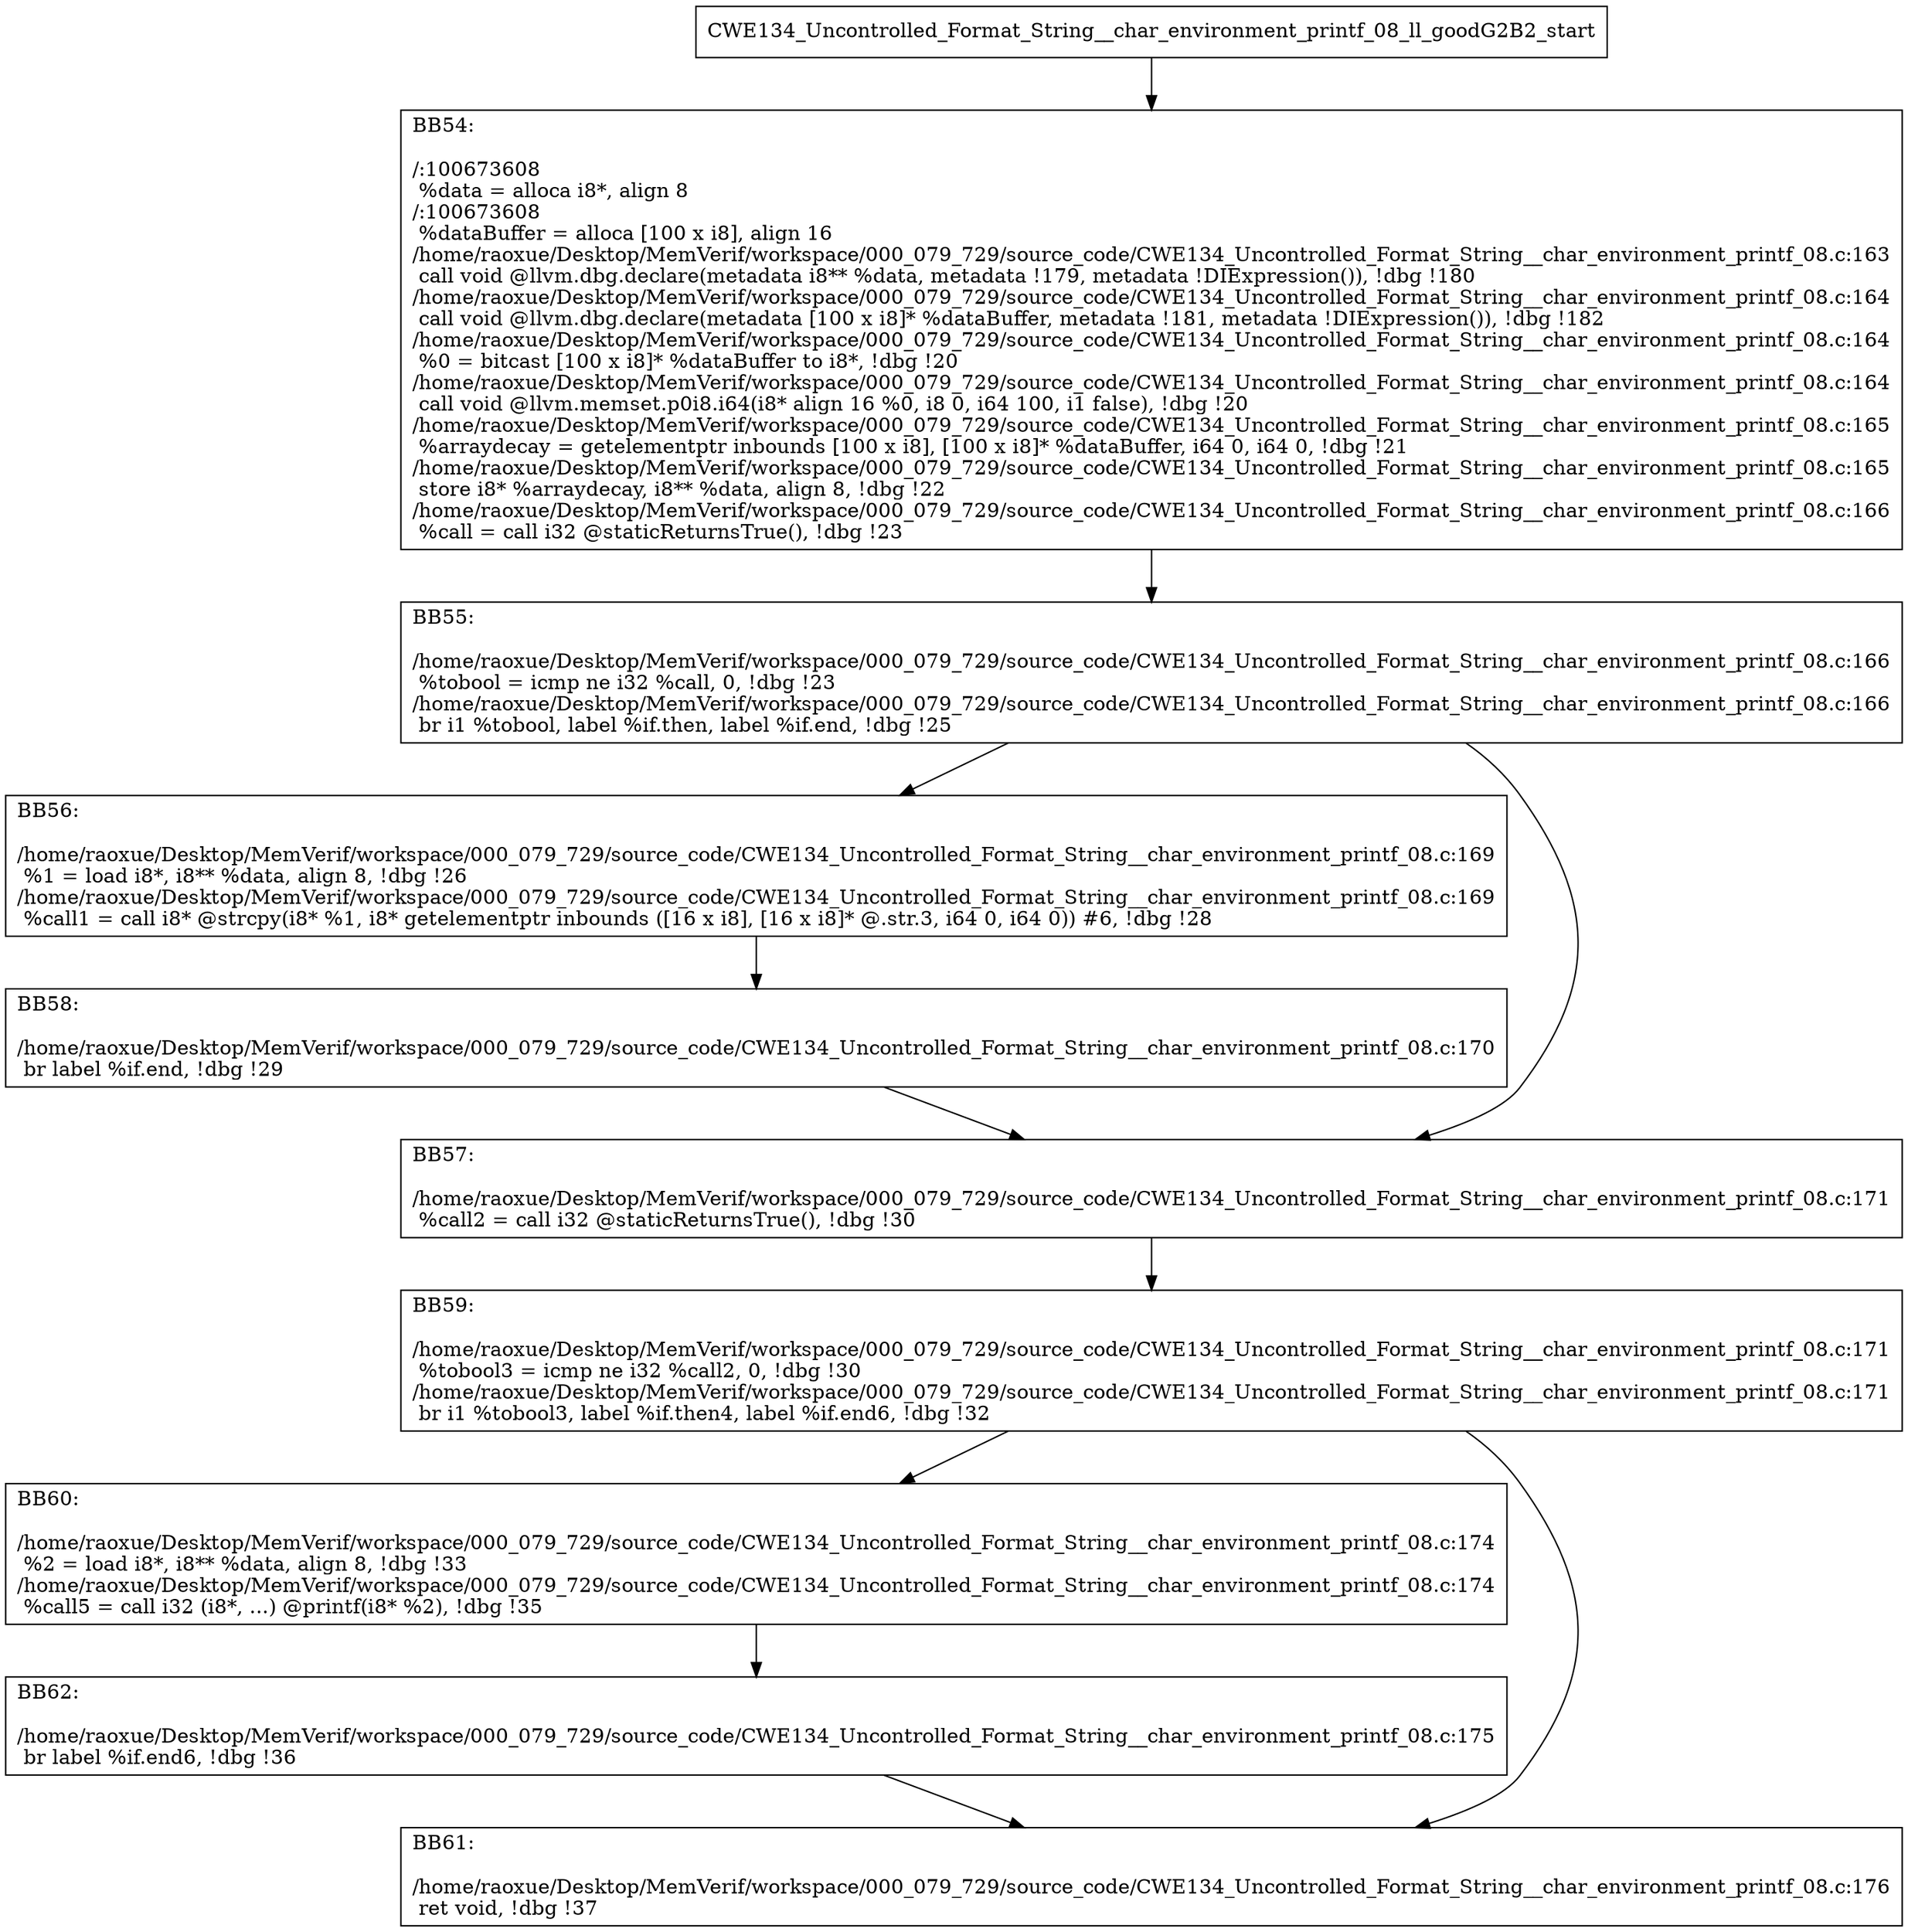 digraph "CFG for'CWE134_Uncontrolled_Format_String__char_environment_printf_08_ll_goodG2B2' function" {
	BBCWE134_Uncontrolled_Format_String__char_environment_printf_08_ll_goodG2B2_start[shape=record,label="{CWE134_Uncontrolled_Format_String__char_environment_printf_08_ll_goodG2B2_start}"];
	BBCWE134_Uncontrolled_Format_String__char_environment_printf_08_ll_goodG2B2_start-> CWE134_Uncontrolled_Format_String__char_environment_printf_08_ll_goodG2B2BB54;
	CWE134_Uncontrolled_Format_String__char_environment_printf_08_ll_goodG2B2BB54 [shape=record, label="{BB54:\l\l/:100673608\l
  %data = alloca i8*, align 8\l
/:100673608\l
  %dataBuffer = alloca [100 x i8], align 16\l
/home/raoxue/Desktop/MemVerif/workspace/000_079_729/source_code/CWE134_Uncontrolled_Format_String__char_environment_printf_08.c:163\l
  call void @llvm.dbg.declare(metadata i8** %data, metadata !179, metadata !DIExpression()), !dbg !180\l
/home/raoxue/Desktop/MemVerif/workspace/000_079_729/source_code/CWE134_Uncontrolled_Format_String__char_environment_printf_08.c:164\l
  call void @llvm.dbg.declare(metadata [100 x i8]* %dataBuffer, metadata !181, metadata !DIExpression()), !dbg !182\l
/home/raoxue/Desktop/MemVerif/workspace/000_079_729/source_code/CWE134_Uncontrolled_Format_String__char_environment_printf_08.c:164\l
  %0 = bitcast [100 x i8]* %dataBuffer to i8*, !dbg !20\l
/home/raoxue/Desktop/MemVerif/workspace/000_079_729/source_code/CWE134_Uncontrolled_Format_String__char_environment_printf_08.c:164\l
  call void @llvm.memset.p0i8.i64(i8* align 16 %0, i8 0, i64 100, i1 false), !dbg !20\l
/home/raoxue/Desktop/MemVerif/workspace/000_079_729/source_code/CWE134_Uncontrolled_Format_String__char_environment_printf_08.c:165\l
  %arraydecay = getelementptr inbounds [100 x i8], [100 x i8]* %dataBuffer, i64 0, i64 0, !dbg !21\l
/home/raoxue/Desktop/MemVerif/workspace/000_079_729/source_code/CWE134_Uncontrolled_Format_String__char_environment_printf_08.c:165\l
  store i8* %arraydecay, i8** %data, align 8, !dbg !22\l
/home/raoxue/Desktop/MemVerif/workspace/000_079_729/source_code/CWE134_Uncontrolled_Format_String__char_environment_printf_08.c:166\l
  %call = call i32 @staticReturnsTrue(), !dbg !23\l
}"];
	CWE134_Uncontrolled_Format_String__char_environment_printf_08_ll_goodG2B2BB54-> CWE134_Uncontrolled_Format_String__char_environment_printf_08_ll_goodG2B2BB55;
	CWE134_Uncontrolled_Format_String__char_environment_printf_08_ll_goodG2B2BB55 [shape=record, label="{BB55:\l\l/home/raoxue/Desktop/MemVerif/workspace/000_079_729/source_code/CWE134_Uncontrolled_Format_String__char_environment_printf_08.c:166\l
  %tobool = icmp ne i32 %call, 0, !dbg !23\l
/home/raoxue/Desktop/MemVerif/workspace/000_079_729/source_code/CWE134_Uncontrolled_Format_String__char_environment_printf_08.c:166\l
  br i1 %tobool, label %if.then, label %if.end, !dbg !25\l
}"];
	CWE134_Uncontrolled_Format_String__char_environment_printf_08_ll_goodG2B2BB55-> CWE134_Uncontrolled_Format_String__char_environment_printf_08_ll_goodG2B2BB56;
	CWE134_Uncontrolled_Format_String__char_environment_printf_08_ll_goodG2B2BB55-> CWE134_Uncontrolled_Format_String__char_environment_printf_08_ll_goodG2B2BB57;
	CWE134_Uncontrolled_Format_String__char_environment_printf_08_ll_goodG2B2BB56 [shape=record, label="{BB56:\l\l/home/raoxue/Desktop/MemVerif/workspace/000_079_729/source_code/CWE134_Uncontrolled_Format_String__char_environment_printf_08.c:169\l
  %1 = load i8*, i8** %data, align 8, !dbg !26\l
/home/raoxue/Desktop/MemVerif/workspace/000_079_729/source_code/CWE134_Uncontrolled_Format_String__char_environment_printf_08.c:169\l
  %call1 = call i8* @strcpy(i8* %1, i8* getelementptr inbounds ([16 x i8], [16 x i8]* @.str.3, i64 0, i64 0)) #6, !dbg !28\l
}"];
	CWE134_Uncontrolled_Format_String__char_environment_printf_08_ll_goodG2B2BB56-> CWE134_Uncontrolled_Format_String__char_environment_printf_08_ll_goodG2B2BB58;
	CWE134_Uncontrolled_Format_String__char_environment_printf_08_ll_goodG2B2BB58 [shape=record, label="{BB58:\l\l/home/raoxue/Desktop/MemVerif/workspace/000_079_729/source_code/CWE134_Uncontrolled_Format_String__char_environment_printf_08.c:170\l
  br label %if.end, !dbg !29\l
}"];
	CWE134_Uncontrolled_Format_String__char_environment_printf_08_ll_goodG2B2BB58-> CWE134_Uncontrolled_Format_String__char_environment_printf_08_ll_goodG2B2BB57;
	CWE134_Uncontrolled_Format_String__char_environment_printf_08_ll_goodG2B2BB57 [shape=record, label="{BB57:\l\l/home/raoxue/Desktop/MemVerif/workspace/000_079_729/source_code/CWE134_Uncontrolled_Format_String__char_environment_printf_08.c:171\l
  %call2 = call i32 @staticReturnsTrue(), !dbg !30\l
}"];
	CWE134_Uncontrolled_Format_String__char_environment_printf_08_ll_goodG2B2BB57-> CWE134_Uncontrolled_Format_String__char_environment_printf_08_ll_goodG2B2BB59;
	CWE134_Uncontrolled_Format_String__char_environment_printf_08_ll_goodG2B2BB59 [shape=record, label="{BB59:\l\l/home/raoxue/Desktop/MemVerif/workspace/000_079_729/source_code/CWE134_Uncontrolled_Format_String__char_environment_printf_08.c:171\l
  %tobool3 = icmp ne i32 %call2, 0, !dbg !30\l
/home/raoxue/Desktop/MemVerif/workspace/000_079_729/source_code/CWE134_Uncontrolled_Format_String__char_environment_printf_08.c:171\l
  br i1 %tobool3, label %if.then4, label %if.end6, !dbg !32\l
}"];
	CWE134_Uncontrolled_Format_String__char_environment_printf_08_ll_goodG2B2BB59-> CWE134_Uncontrolled_Format_String__char_environment_printf_08_ll_goodG2B2BB60;
	CWE134_Uncontrolled_Format_String__char_environment_printf_08_ll_goodG2B2BB59-> CWE134_Uncontrolled_Format_String__char_environment_printf_08_ll_goodG2B2BB61;
	CWE134_Uncontrolled_Format_String__char_environment_printf_08_ll_goodG2B2BB60 [shape=record, label="{BB60:\l\l/home/raoxue/Desktop/MemVerif/workspace/000_079_729/source_code/CWE134_Uncontrolled_Format_String__char_environment_printf_08.c:174\l
  %2 = load i8*, i8** %data, align 8, !dbg !33\l
/home/raoxue/Desktop/MemVerif/workspace/000_079_729/source_code/CWE134_Uncontrolled_Format_String__char_environment_printf_08.c:174\l
  %call5 = call i32 (i8*, ...) @printf(i8* %2), !dbg !35\l
}"];
	CWE134_Uncontrolled_Format_String__char_environment_printf_08_ll_goodG2B2BB60-> CWE134_Uncontrolled_Format_String__char_environment_printf_08_ll_goodG2B2BB62;
	CWE134_Uncontrolled_Format_String__char_environment_printf_08_ll_goodG2B2BB62 [shape=record, label="{BB62:\l\l/home/raoxue/Desktop/MemVerif/workspace/000_079_729/source_code/CWE134_Uncontrolled_Format_String__char_environment_printf_08.c:175\l
  br label %if.end6, !dbg !36\l
}"];
	CWE134_Uncontrolled_Format_String__char_environment_printf_08_ll_goodG2B2BB62-> CWE134_Uncontrolled_Format_String__char_environment_printf_08_ll_goodG2B2BB61;
	CWE134_Uncontrolled_Format_String__char_environment_printf_08_ll_goodG2B2BB61 [shape=record, label="{BB61:\l\l/home/raoxue/Desktop/MemVerif/workspace/000_079_729/source_code/CWE134_Uncontrolled_Format_String__char_environment_printf_08.c:176\l
  ret void, !dbg !37\l
}"];
}
